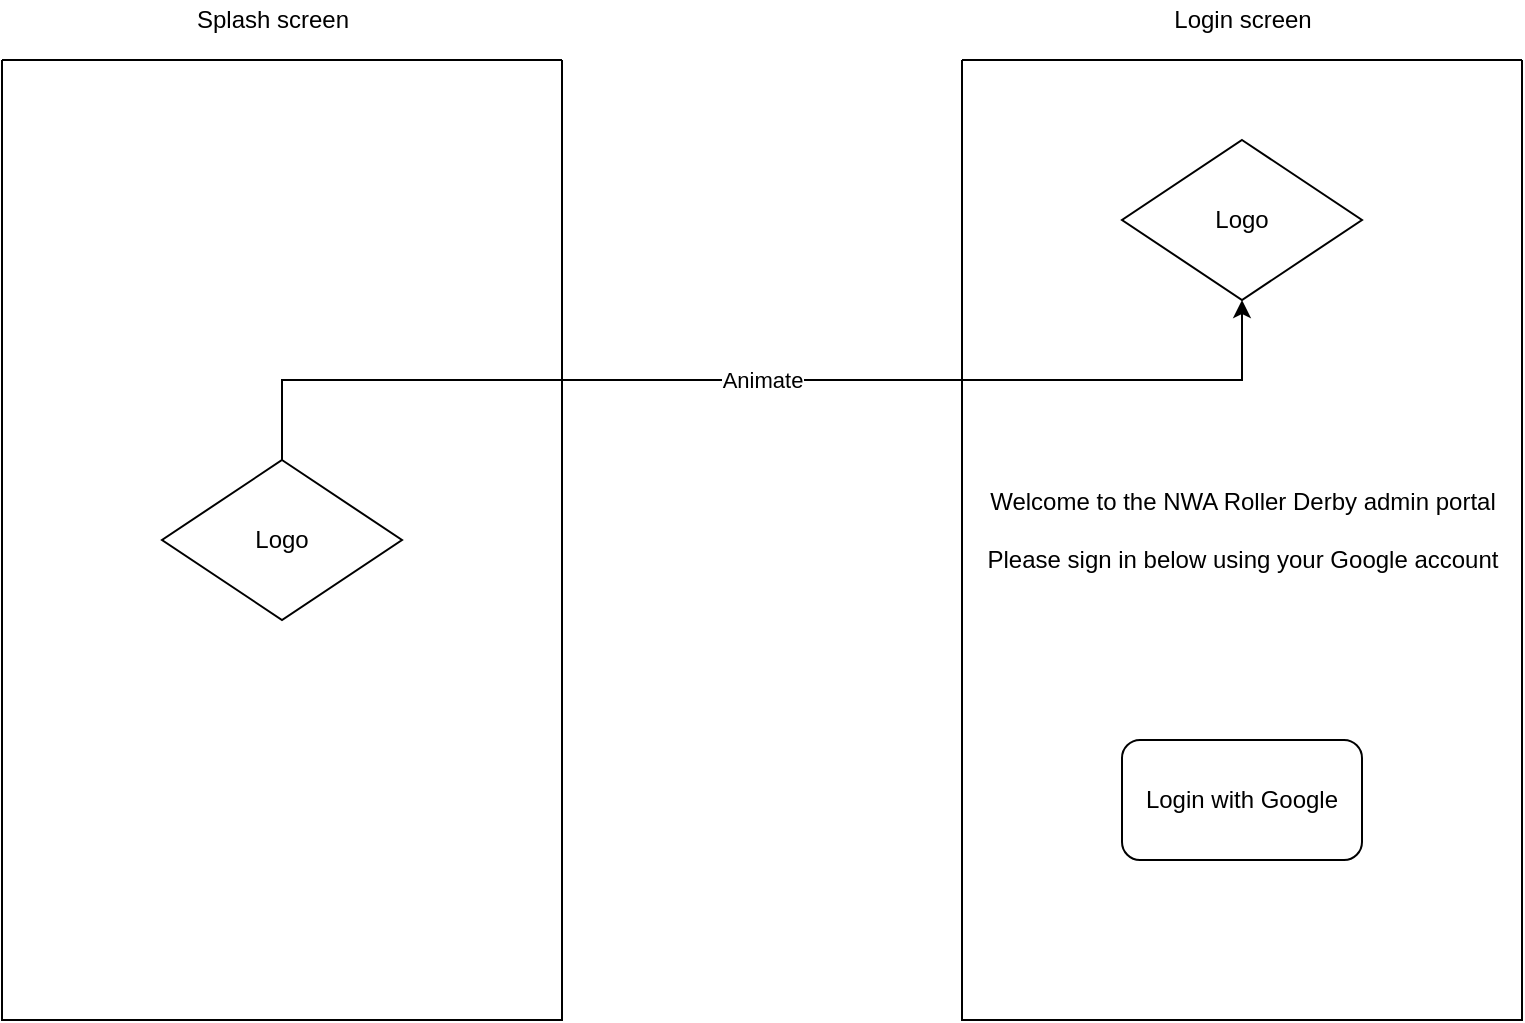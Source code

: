 <mxfile version="17.1.2" type="github">
  <diagram id="fWXTHjYfmPbfMae1NFqq" name="Page-1">
    <mxGraphModel dx="1422" dy="762" grid="1" gridSize="10" guides="1" tooltips="1" connect="1" arrows="1" fold="1" page="1" pageScale="1" pageWidth="850" pageHeight="1100" math="0" shadow="0">
      <root>
        <mxCell id="0" />
        <mxCell id="1" parent="0" />
        <mxCell id="e49QVxx58jAsWM_IVGbk-1" value="" style="swimlane;startSize=0;" parent="1" vertex="1">
          <mxGeometry x="40" y="40" width="280" height="480" as="geometry" />
        </mxCell>
        <mxCell id="e49QVxx58jAsWM_IVGbk-2" value="Logo" style="rhombus;whiteSpace=wrap;html=1;" parent="e49QVxx58jAsWM_IVGbk-1" vertex="1">
          <mxGeometry x="80" y="200" width="120" height="80" as="geometry" />
        </mxCell>
        <mxCell id="e49QVxx58jAsWM_IVGbk-6" value="" style="swimlane;startSize=0;" parent="1" vertex="1">
          <mxGeometry x="520" y="40" width="280" height="480" as="geometry" />
        </mxCell>
        <mxCell id="e49QVxx58jAsWM_IVGbk-7" value="Logo" style="rhombus;whiteSpace=wrap;html=1;" parent="e49QVxx58jAsWM_IVGbk-6" vertex="1">
          <mxGeometry x="80" y="40" width="120" height="80" as="geometry" />
        </mxCell>
        <mxCell id="e49QVxx58jAsWM_IVGbk-8" value="Login with Google" style="rounded=1;whiteSpace=wrap;html=1;" parent="e49QVxx58jAsWM_IVGbk-6" vertex="1">
          <mxGeometry x="80" y="340" width="120" height="60" as="geometry" />
        </mxCell>
        <mxCell id="e49QVxx58jAsWM_IVGbk-9" value="Welcome to the NWA Roller Derby admin portal&lt;br&gt;&lt;br&gt;Please sign in below using your Google account" style="text;html=1;align=center;verticalAlign=middle;resizable=0;points=[];autosize=1;strokeColor=none;fillColor=none;" parent="e49QVxx58jAsWM_IVGbk-6" vertex="1">
          <mxGeometry x="5" y="210" width="270" height="50" as="geometry" />
        </mxCell>
        <mxCell id="Js98XKPmlFPfCiV6TZOW-3" value="Splash screen" style="text;html=1;align=center;verticalAlign=middle;resizable=0;points=[];autosize=1;strokeColor=none;fillColor=none;" vertex="1" parent="1">
          <mxGeometry x="130" y="10" width="90" height="20" as="geometry" />
        </mxCell>
        <mxCell id="Js98XKPmlFPfCiV6TZOW-4" value="Login screen" style="text;html=1;align=center;verticalAlign=middle;resizable=0;points=[];autosize=1;strokeColor=none;fillColor=none;" vertex="1" parent="1">
          <mxGeometry x="620" y="10" width="80" height="20" as="geometry" />
        </mxCell>
        <mxCell id="Js98XKPmlFPfCiV6TZOW-5" value="" style="endArrow=classic;html=1;rounded=0;exitX=0.5;exitY=0;exitDx=0;exitDy=0;entryX=0.5;entryY=1;entryDx=0;entryDy=0;" edge="1" parent="1" source="e49QVxx58jAsWM_IVGbk-2" target="e49QVxx58jAsWM_IVGbk-7">
          <mxGeometry relative="1" as="geometry">
            <mxPoint x="370" y="350" as="sourcePoint" />
            <mxPoint x="470" y="350" as="targetPoint" />
            <Array as="points">
              <mxPoint x="180" y="200" />
              <mxPoint x="660" y="200" />
            </Array>
          </mxGeometry>
        </mxCell>
        <mxCell id="Js98XKPmlFPfCiV6TZOW-6" value="Animate" style="edgeLabel;resizable=0;html=1;align=center;verticalAlign=middle;" connectable="0" vertex="1" parent="Js98XKPmlFPfCiV6TZOW-5">
          <mxGeometry relative="1" as="geometry" />
        </mxCell>
      </root>
    </mxGraphModel>
  </diagram>
</mxfile>
